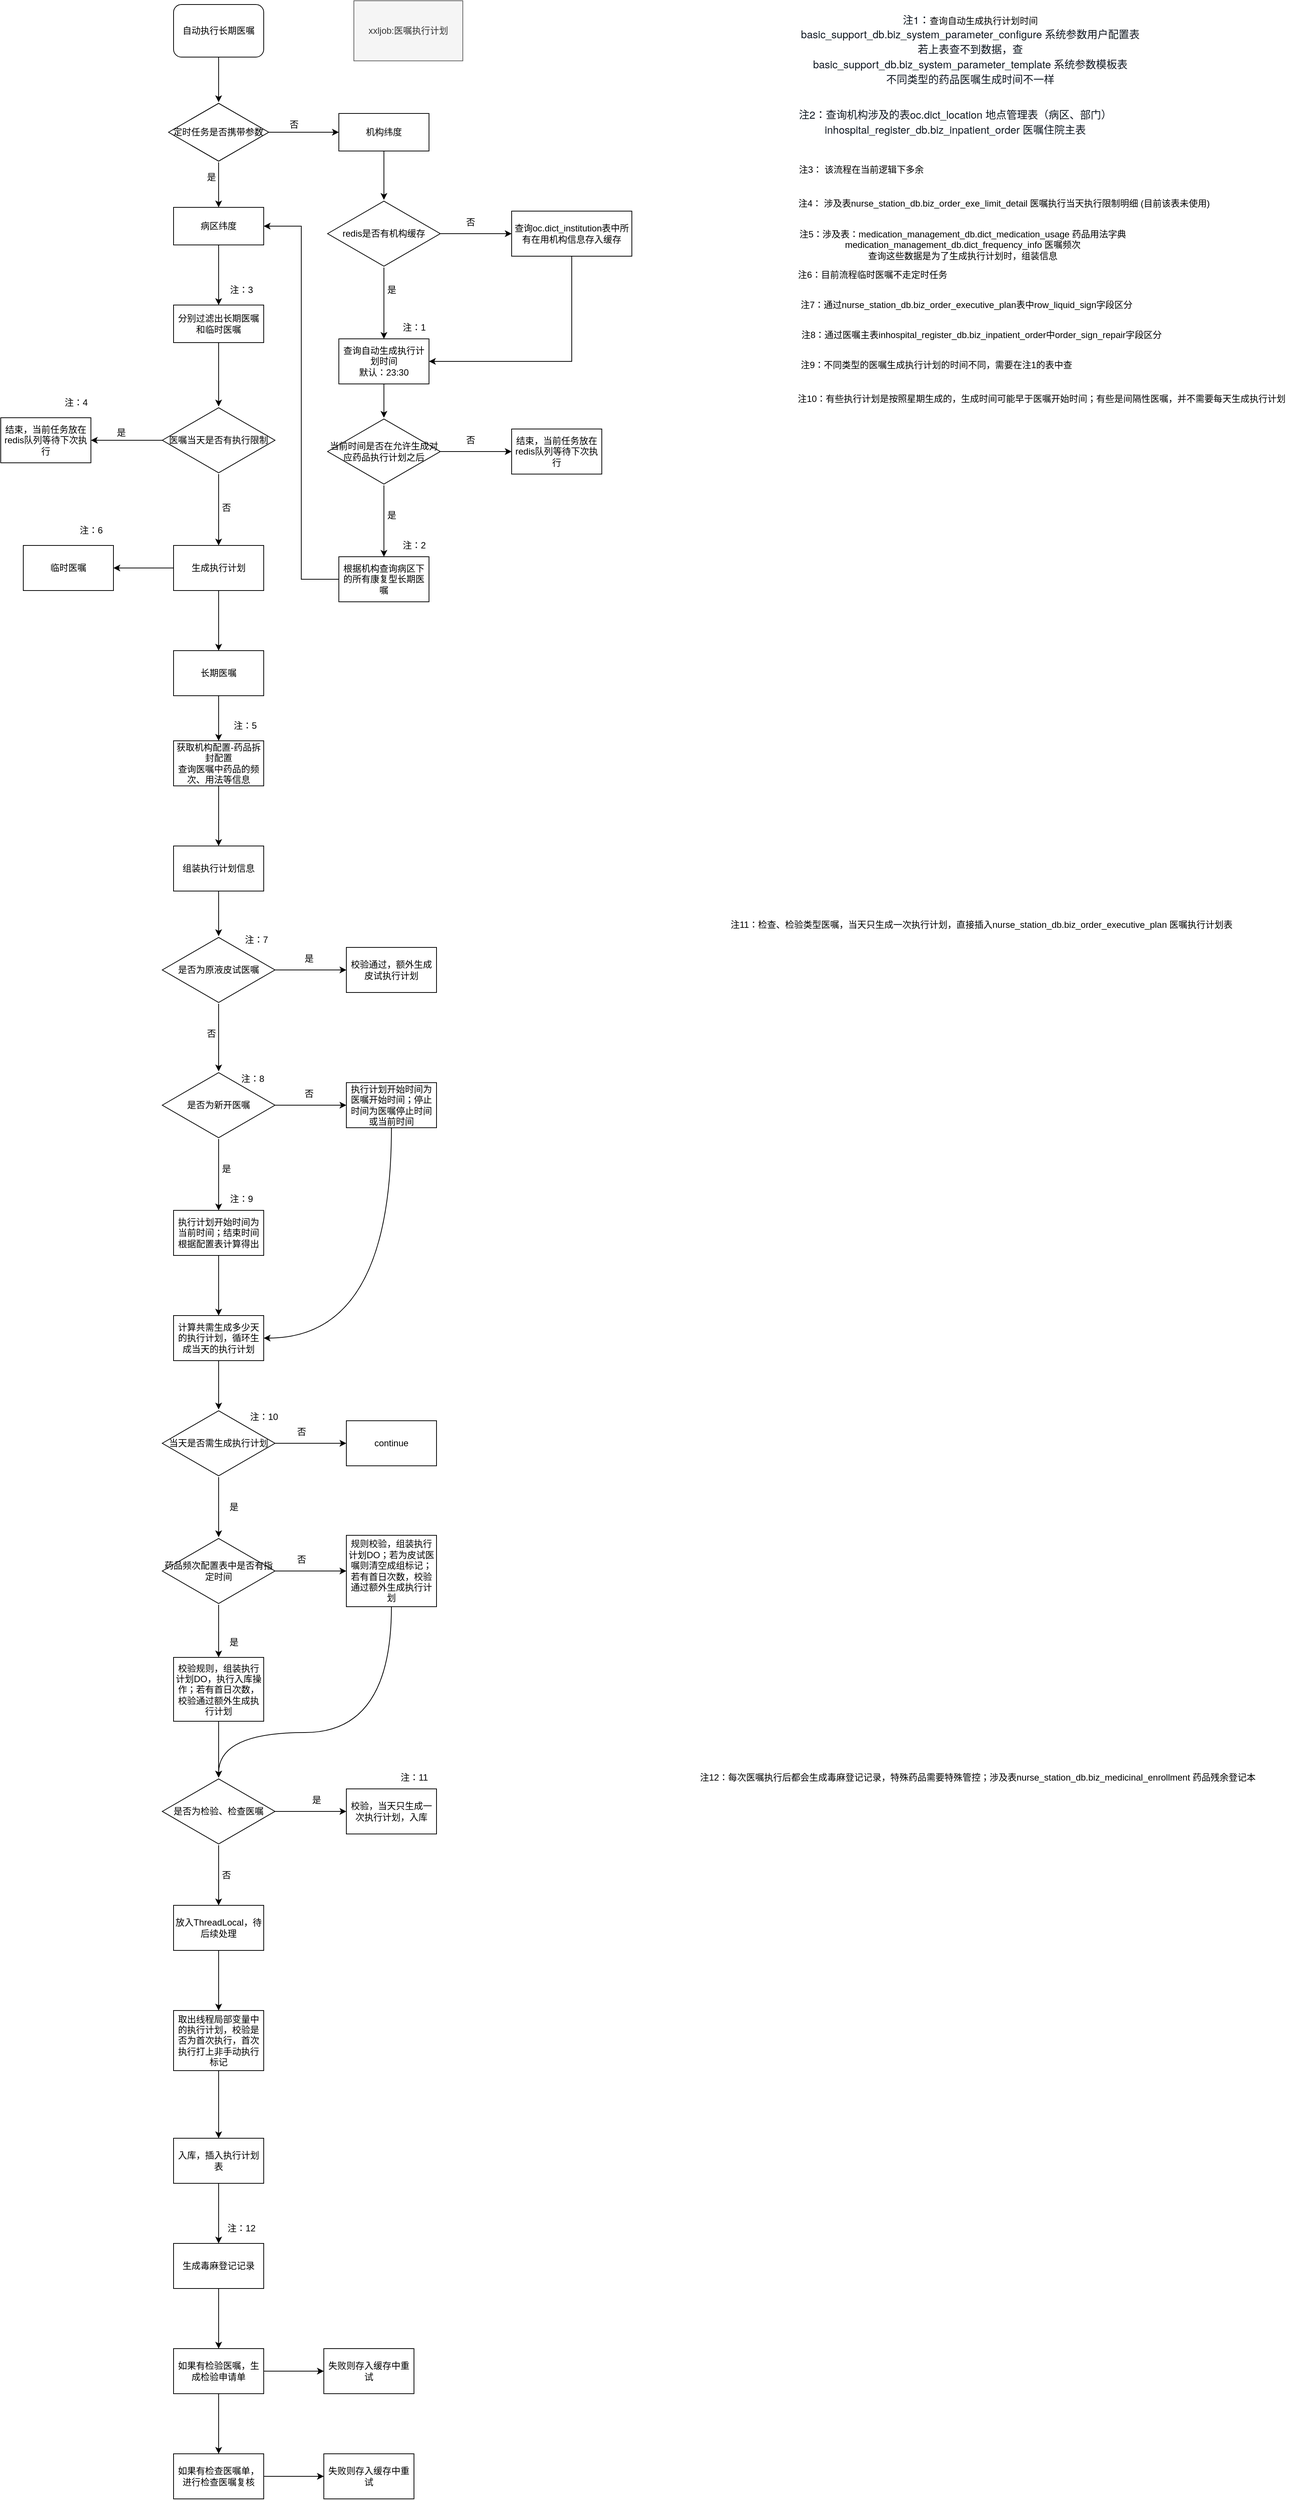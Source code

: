 <mxfile version="14.9.6" type="github">
  <diagram id="C5RBs43oDa-KdzZeNtuy" name="Page-1">
    <mxGraphModel dx="2893" dy="1185" grid="1" gridSize="10" guides="1" tooltips="1" connect="1" arrows="1" fold="1" page="1" pageScale="1" pageWidth="827" pageHeight="1169" math="0" shadow="0">
      <root>
        <mxCell id="WIyWlLk6GJQsqaUBKTNV-0" />
        <mxCell id="WIyWlLk6GJQsqaUBKTNV-1" parent="WIyWlLk6GJQsqaUBKTNV-0" />
        <mxCell id="XjWRssDStmMOObhruf7y-11" style="edgeStyle=orthogonalEdgeStyle;rounded=0;orthogonalLoop=1;jettySize=auto;html=1;exitX=0.5;exitY=1;exitDx=0;exitDy=0;" parent="WIyWlLk6GJQsqaUBKTNV-1" source="WIyWlLk6GJQsqaUBKTNV-3" target="XjWRssDStmMOObhruf7y-10" edge="1">
          <mxGeometry relative="1" as="geometry" />
        </mxCell>
        <mxCell id="WIyWlLk6GJQsqaUBKTNV-3" value="自动执行长期医嘱" style="rounded=1;whiteSpace=wrap;html=1;fontSize=12;glass=0;strokeWidth=1;shadow=0;" parent="WIyWlLk6GJQsqaUBKTNV-1" vertex="1">
          <mxGeometry x="160" y="50" width="120" height="70" as="geometry" />
        </mxCell>
        <mxCell id="XjWRssDStmMOObhruf7y-23" style="edgeStyle=orthogonalEdgeStyle;rounded=0;orthogonalLoop=1;jettySize=auto;html=1;" parent="WIyWlLk6GJQsqaUBKTNV-1" source="XjWRssDStmMOObhruf7y-3" target="XjWRssDStmMOObhruf7y-21" edge="1">
          <mxGeometry relative="1" as="geometry" />
        </mxCell>
        <mxCell id="XjWRssDStmMOObhruf7y-3" value="机构纬度" style="rounded=0;whiteSpace=wrap;html=1;" parent="WIyWlLk6GJQsqaUBKTNV-1" vertex="1">
          <mxGeometry x="380" y="195" width="120" height="50" as="geometry" />
        </mxCell>
        <mxCell id="XjWRssDStmMOObhruf7y-57" value="" style="edgeStyle=orthogonalEdgeStyle;rounded=0;orthogonalLoop=1;jettySize=auto;html=1;" parent="WIyWlLk6GJQsqaUBKTNV-1" source="XjWRssDStmMOObhruf7y-4" target="XjWRssDStmMOObhruf7y-56" edge="1">
          <mxGeometry relative="1" as="geometry" />
        </mxCell>
        <mxCell id="XjWRssDStmMOObhruf7y-4" value="病区纬度" style="rounded=0;whiteSpace=wrap;html=1;" parent="WIyWlLk6GJQsqaUBKTNV-1" vertex="1">
          <mxGeometry x="160" y="320" width="120" height="50" as="geometry" />
        </mxCell>
        <mxCell id="XjWRssDStmMOObhruf7y-17" style="edgeStyle=orthogonalEdgeStyle;rounded=0;orthogonalLoop=1;jettySize=auto;html=1;entryX=0;entryY=0.5;entryDx=0;entryDy=0;" parent="WIyWlLk6GJQsqaUBKTNV-1" source="XjWRssDStmMOObhruf7y-10" target="XjWRssDStmMOObhruf7y-3" edge="1">
          <mxGeometry relative="1" as="geometry" />
        </mxCell>
        <mxCell id="XjWRssDStmMOObhruf7y-19" style="edgeStyle=orthogonalEdgeStyle;rounded=0;orthogonalLoop=1;jettySize=auto;html=1;entryX=0.5;entryY=0;entryDx=0;entryDy=0;" parent="WIyWlLk6GJQsqaUBKTNV-1" source="XjWRssDStmMOObhruf7y-10" target="XjWRssDStmMOObhruf7y-4" edge="1">
          <mxGeometry relative="1" as="geometry" />
        </mxCell>
        <mxCell id="XjWRssDStmMOObhruf7y-10" value="定时任务是否携带参数" style="html=1;whiteSpace=wrap;aspect=fixed;shape=isoRectangle;" parent="WIyWlLk6GJQsqaUBKTNV-1" vertex="1">
          <mxGeometry x="153.33" y="180" width="133.34" height="80" as="geometry" />
        </mxCell>
        <mxCell id="XjWRssDStmMOObhruf7y-14" value="xxljob:医嘱执行计划" style="text;html=1;align=center;verticalAlign=middle;whiteSpace=wrap;rounded=0;fillColor=#f5f5f5;strokeColor=#666666;fontColor=#333333;" parent="WIyWlLk6GJQsqaUBKTNV-1" vertex="1">
          <mxGeometry x="400" y="45" width="145" height="80" as="geometry" />
        </mxCell>
        <mxCell id="XjWRssDStmMOObhruf7y-18" value="否" style="text;html=1;align=center;verticalAlign=middle;resizable=0;points=[];autosize=1;" parent="WIyWlLk6GJQsqaUBKTNV-1" vertex="1">
          <mxGeometry x="305" y="200" width="30" height="20" as="geometry" />
        </mxCell>
        <mxCell id="XjWRssDStmMOObhruf7y-25" value="" style="edgeStyle=orthogonalEdgeStyle;rounded=0;orthogonalLoop=1;jettySize=auto;html=1;" parent="WIyWlLk6GJQsqaUBKTNV-1" source="XjWRssDStmMOObhruf7y-21" target="XjWRssDStmMOObhruf7y-24" edge="1">
          <mxGeometry relative="1" as="geometry" />
        </mxCell>
        <mxCell id="XjWRssDStmMOObhruf7y-28" value="" style="edgeStyle=orthogonalEdgeStyle;rounded=0;orthogonalLoop=1;jettySize=auto;html=1;" parent="WIyWlLk6GJQsqaUBKTNV-1" source="XjWRssDStmMOObhruf7y-21" target="XjWRssDStmMOObhruf7y-27" edge="1">
          <mxGeometry relative="1" as="geometry" />
        </mxCell>
        <mxCell id="XjWRssDStmMOObhruf7y-21" value="redis是否有机构缓存" style="html=1;whiteSpace=wrap;aspect=fixed;shape=isoRectangle;" parent="WIyWlLk6GJQsqaUBKTNV-1" vertex="1">
          <mxGeometry x="365" y="310" width="150" height="90" as="geometry" />
        </mxCell>
        <mxCell id="XjWRssDStmMOObhruf7y-32" style="edgeStyle=orthogonalEdgeStyle;rounded=0;orthogonalLoop=1;jettySize=auto;html=1;entryX=1;entryY=0.5;entryDx=0;entryDy=0;" parent="WIyWlLk6GJQsqaUBKTNV-1" source="XjWRssDStmMOObhruf7y-24" target="XjWRssDStmMOObhruf7y-27" edge="1">
          <mxGeometry relative="1" as="geometry">
            <Array as="points">
              <mxPoint x="690" y="525" />
            </Array>
          </mxGeometry>
        </mxCell>
        <mxCell id="XjWRssDStmMOObhruf7y-24" value="查询oc.dict_institution表中所有在用机构信息存入缓存" style="whiteSpace=wrap;html=1;" parent="WIyWlLk6GJQsqaUBKTNV-1" vertex="1">
          <mxGeometry x="610" y="325" width="160" height="60" as="geometry" />
        </mxCell>
        <mxCell id="XjWRssDStmMOObhruf7y-26" value="否" style="text;html=1;align=center;verticalAlign=middle;resizable=0;points=[];autosize=1;" parent="WIyWlLk6GJQsqaUBKTNV-1" vertex="1">
          <mxGeometry x="540" y="330" width="30" height="20" as="geometry" />
        </mxCell>
        <mxCell id="XjWRssDStmMOObhruf7y-42" value="" style="edgeStyle=orthogonalEdgeStyle;rounded=0;orthogonalLoop=1;jettySize=auto;html=1;" parent="WIyWlLk6GJQsqaUBKTNV-1" source="XjWRssDStmMOObhruf7y-27" target="XjWRssDStmMOObhruf7y-41" edge="1">
          <mxGeometry relative="1" as="geometry" />
        </mxCell>
        <mxCell id="XjWRssDStmMOObhruf7y-27" value="查询自动生成执行计划时间&lt;br&gt;默认：23:30" style="whiteSpace=wrap;html=1;" parent="WIyWlLk6GJQsqaUBKTNV-1" vertex="1">
          <mxGeometry x="380" y="495" width="120" height="60" as="geometry" />
        </mxCell>
        <mxCell id="XjWRssDStmMOObhruf7y-29" value="是" style="text;html=1;align=center;verticalAlign=middle;resizable=0;points=[];autosize=1;" parent="WIyWlLk6GJQsqaUBKTNV-1" vertex="1">
          <mxGeometry x="435" y="420" width="30" height="20" as="geometry" />
        </mxCell>
        <mxCell id="XjWRssDStmMOObhruf7y-44" value="" style="edgeStyle=orthogonalEdgeStyle;rounded=0;orthogonalLoop=1;jettySize=auto;html=1;" parent="WIyWlLk6GJQsqaUBKTNV-1" source="XjWRssDStmMOObhruf7y-41" target="XjWRssDStmMOObhruf7y-43" edge="1">
          <mxGeometry relative="1" as="geometry" />
        </mxCell>
        <mxCell id="XjWRssDStmMOObhruf7y-47" value="" style="edgeStyle=orthogonalEdgeStyle;rounded=0;orthogonalLoop=1;jettySize=auto;html=1;" parent="WIyWlLk6GJQsqaUBKTNV-1" source="XjWRssDStmMOObhruf7y-41" target="XjWRssDStmMOObhruf7y-46" edge="1">
          <mxGeometry relative="1" as="geometry" />
        </mxCell>
        <mxCell id="XjWRssDStmMOObhruf7y-41" value="当前时间是否在允许生成对应药品执行计划之后" style="html=1;whiteSpace=wrap;aspect=fixed;shape=isoRectangle;" parent="WIyWlLk6GJQsqaUBKTNV-1" vertex="1">
          <mxGeometry x="365" y="600" width="150" height="90" as="geometry" />
        </mxCell>
        <mxCell id="XjWRssDStmMOObhruf7y-43" value="结束，当前任务放在redis队列等待下次执行" style="whiteSpace=wrap;html=1;" parent="WIyWlLk6GJQsqaUBKTNV-1" vertex="1">
          <mxGeometry x="610" y="615" width="120" height="60" as="geometry" />
        </mxCell>
        <mxCell id="XjWRssDStmMOObhruf7y-45" value="否" style="text;html=1;align=center;verticalAlign=middle;resizable=0;points=[];autosize=1;" parent="WIyWlLk6GJQsqaUBKTNV-1" vertex="1">
          <mxGeometry x="540" y="620" width="30" height="20" as="geometry" />
        </mxCell>
        <mxCell id="XjWRssDStmMOObhruf7y-49" style="edgeStyle=orthogonalEdgeStyle;rounded=0;orthogonalLoop=1;jettySize=auto;html=1;entryX=1;entryY=0.5;entryDx=0;entryDy=0;" parent="WIyWlLk6GJQsqaUBKTNV-1" source="XjWRssDStmMOObhruf7y-46" target="XjWRssDStmMOObhruf7y-4" edge="1">
          <mxGeometry relative="1" as="geometry">
            <mxPoint x="290" y="360" as="targetPoint" />
          </mxGeometry>
        </mxCell>
        <mxCell id="XjWRssDStmMOObhruf7y-46" value="根据机构查询病区下的所有康复型长期医嘱" style="whiteSpace=wrap;html=1;" parent="WIyWlLk6GJQsqaUBKTNV-1" vertex="1">
          <mxGeometry x="380" y="785" width="120" height="60" as="geometry" />
        </mxCell>
        <mxCell id="XjWRssDStmMOObhruf7y-48" value="是" style="text;html=1;align=center;verticalAlign=middle;resizable=0;points=[];autosize=1;" parent="WIyWlLk6GJQsqaUBKTNV-1" vertex="1">
          <mxGeometry x="435" y="720" width="30" height="20" as="geometry" />
        </mxCell>
        <mxCell id="XjWRssDStmMOObhruf7y-50" value="是" style="text;html=1;align=center;verticalAlign=middle;resizable=0;points=[];autosize=1;" parent="WIyWlLk6GJQsqaUBKTNV-1" vertex="1">
          <mxGeometry x="195" y="270" width="30" height="20" as="geometry" />
        </mxCell>
        <mxCell id="XjWRssDStmMOObhruf7y-52" value="&lt;p class=&quot;p1&quot; style=&quot;margin: 0px ; font-stretch: normal ; font-size: 14px ; line-height: normal ; font-family: &amp;#34;helvetica neue&amp;#34; ; color: rgb(15 , 23 , 33)&quot;&gt;&lt;/p&gt;&lt;font color=&quot;#0f1721&quot; face=&quot;helvetica neue&quot;&gt;&lt;span style=&quot;font-size: 14px&quot;&gt;注1：&lt;/span&gt;&lt;/font&gt;查询自动生成执行计划时间&lt;p class=&quot;p1&quot; style=&quot;margin: 0px ; font-stretch: normal ; font-size: 14px ; line-height: normal ; font-family: &amp;#34;helvetica neue&amp;#34; ; color: rgb(15 , 23 , 33)&quot;&gt;basic_support_db.biz_system_parameter_configure&amp;nbsp;&lt;span class=&quot;s1&quot; style=&quot;font-stretch: normal ; line-height: normal ; font-family: &amp;#34;pingfang sc&amp;#34;&quot;&gt;系统参数用户配置表&lt;/span&gt;&lt;/p&gt;&lt;p class=&quot;p2&quot; style=&quot;margin: 0px ; font-stretch: normal ; font-size: 14px ; line-height: normal ; font-family: &amp;#34;pingfang sc&amp;#34; ; color: rgb(15 , 23 , 33)&quot;&gt;若上表查不到数据，查&lt;/p&gt;&lt;p class=&quot;p1&quot; style=&quot;margin: 0px ; font-stretch: normal ; font-size: 14px ; line-height: normal ; font-family: &amp;#34;helvetica neue&amp;#34; ; color: rgb(15 , 23 , 33)&quot;&gt;basic_support_db.biz_system_parameter_template&amp;nbsp;&lt;span class=&quot;s1&quot; style=&quot;font-stretch: normal ; line-height: normal ; font-family: &amp;#34;pingfang sc&amp;#34;&quot;&gt;系统参数模板表&lt;/span&gt;&lt;/p&gt;&lt;p class=&quot;p1&quot; style=&quot;margin: 0px ; font-stretch: normal ; font-size: 14px ; line-height: normal ; font-family: &amp;#34;helvetica neue&amp;#34; ; color: rgb(15 , 23 , 33)&quot;&gt;&lt;span style=&quot;font-family: &amp;#34;pingfang sc&amp;#34;&quot;&gt;不同类型的药品医嘱生成时间不一样&lt;/span&gt;&lt;/p&gt;" style="text;html=1;align=center;verticalAlign=middle;resizable=0;points=[];autosize=1;" parent="WIyWlLk6GJQsqaUBKTNV-1" vertex="1">
          <mxGeometry x="985" y="60" width="470" height="100" as="geometry" />
        </mxCell>
        <mxCell id="XjWRssDStmMOObhruf7y-53" value="&lt;p class=&quot;p1&quot; style=&quot;margin: 0px ; font-stretch: normal ; font-size: 14px ; line-height: normal ; font-family: &amp;#34;helvetica neue&amp;#34; ; color: rgb(15 , 23 , 33)&quot;&gt;注2：查询机构涉及的表&lt;span&gt;oc.dict_location &lt;/span&gt;&lt;span class=&quot;s1&quot; style=&quot;font-stretch: normal ; line-height: normal ; font-family: &amp;#34;pingfang sc&amp;#34;&quot;&gt;地点管理表（病区、部门）&lt;/span&gt;&lt;/p&gt;&lt;p class=&quot;p1&quot; style=&quot;margin: 0px ; font-stretch: normal ; font-size: 14px ; line-height: normal ; font-family: &amp;#34;helvetica neue&amp;#34; ; color: rgb(15 , 23 , 33)&quot;&gt;inhospital_register_db.biz_inpatient_order &lt;span class=&quot;s1&quot; style=&quot;font-stretch: normal ; line-height: normal ; font-family: &amp;#34;pingfang sc&amp;#34;&quot;&gt;医嘱住院主表&lt;/span&gt;&lt;/p&gt;" style="text;html=1;align=center;verticalAlign=middle;resizable=0;points=[];autosize=1;" parent="WIyWlLk6GJQsqaUBKTNV-1" vertex="1">
          <mxGeometry x="985" y="180" width="430" height="50" as="geometry" />
        </mxCell>
        <mxCell id="XjWRssDStmMOObhruf7y-54" value="注：1" style="text;html=1;align=center;verticalAlign=middle;resizable=0;points=[];autosize=1;" parent="WIyWlLk6GJQsqaUBKTNV-1" vertex="1">
          <mxGeometry x="455" y="470" width="50" height="20" as="geometry" />
        </mxCell>
        <mxCell id="XjWRssDStmMOObhruf7y-55" value="注：2" style="text;html=1;align=center;verticalAlign=middle;resizable=0;points=[];autosize=1;" parent="WIyWlLk6GJQsqaUBKTNV-1" vertex="1">
          <mxGeometry x="455" y="760" width="50" height="20" as="geometry" />
        </mxCell>
        <mxCell id="XjWRssDStmMOObhruf7y-62" value="" style="edgeStyle=orthogonalEdgeStyle;rounded=0;orthogonalLoop=1;jettySize=auto;html=1;" parent="WIyWlLk6GJQsqaUBKTNV-1" source="XjWRssDStmMOObhruf7y-56" target="XjWRssDStmMOObhruf7y-60" edge="1">
          <mxGeometry relative="1" as="geometry" />
        </mxCell>
        <mxCell id="XjWRssDStmMOObhruf7y-56" value="分别过滤出长期医嘱和临时医嘱" style="rounded=0;whiteSpace=wrap;html=1;" parent="WIyWlLk6GJQsqaUBKTNV-1" vertex="1">
          <mxGeometry x="160" y="450" width="120" height="50" as="geometry" />
        </mxCell>
        <mxCell id="XjWRssDStmMOObhruf7y-58" value="注：3" style="text;html=1;align=center;verticalAlign=middle;resizable=0;points=[];autosize=1;" parent="WIyWlLk6GJQsqaUBKTNV-1" vertex="1">
          <mxGeometry x="225" y="420" width="50" height="20" as="geometry" />
        </mxCell>
        <mxCell id="XjWRssDStmMOObhruf7y-59" value="注3： 该流程在当前逻辑下多余" style="text;html=1;align=center;verticalAlign=middle;resizable=0;points=[];autosize=1;" parent="WIyWlLk6GJQsqaUBKTNV-1" vertex="1">
          <mxGeometry x="985" y="260" width="180" height="20" as="geometry" />
        </mxCell>
        <mxCell id="XjWRssDStmMOObhruf7y-64" value="" style="edgeStyle=orthogonalEdgeStyle;rounded=0;orthogonalLoop=1;jettySize=auto;html=1;" parent="WIyWlLk6GJQsqaUBKTNV-1" source="XjWRssDStmMOObhruf7y-60" target="XjWRssDStmMOObhruf7y-63" edge="1">
          <mxGeometry relative="1" as="geometry" />
        </mxCell>
        <mxCell id="XjWRssDStmMOObhruf7y-67" value="" style="edgeStyle=orthogonalEdgeStyle;rounded=0;orthogonalLoop=1;jettySize=auto;html=1;" parent="WIyWlLk6GJQsqaUBKTNV-1" source="XjWRssDStmMOObhruf7y-60" target="XjWRssDStmMOObhruf7y-66" edge="1">
          <mxGeometry relative="1" as="geometry" />
        </mxCell>
        <mxCell id="XjWRssDStmMOObhruf7y-60" value="医嘱当天是否有执行限制" style="html=1;whiteSpace=wrap;aspect=fixed;shape=isoRectangle;" parent="WIyWlLk6GJQsqaUBKTNV-1" vertex="1">
          <mxGeometry x="145" y="585" width="150" height="90" as="geometry" />
        </mxCell>
        <mxCell id="XjWRssDStmMOObhruf7y-63" value="结束，当前任务放在redis队列等待下次执行" style="whiteSpace=wrap;html=1;" parent="WIyWlLk6GJQsqaUBKTNV-1" vertex="1">
          <mxGeometry x="-70" y="600" width="120" height="60" as="geometry" />
        </mxCell>
        <mxCell id="XjWRssDStmMOObhruf7y-65" value="是" style="text;html=1;align=center;verticalAlign=middle;resizable=0;points=[];autosize=1;" parent="WIyWlLk6GJQsqaUBKTNV-1" vertex="1">
          <mxGeometry x="75" y="610" width="30" height="20" as="geometry" />
        </mxCell>
        <mxCell id="iz61aECx3yZmev5RQFaN-5" value="" style="edgeStyle=orthogonalEdgeStyle;rounded=0;orthogonalLoop=1;jettySize=auto;html=1;" edge="1" parent="WIyWlLk6GJQsqaUBKTNV-1" source="XjWRssDStmMOObhruf7y-66" target="iz61aECx3yZmev5RQFaN-4">
          <mxGeometry relative="1" as="geometry" />
        </mxCell>
        <mxCell id="iz61aECx3yZmev5RQFaN-8" value="" style="edgeStyle=orthogonalEdgeStyle;rounded=0;orthogonalLoop=1;jettySize=auto;html=1;" edge="1" parent="WIyWlLk6GJQsqaUBKTNV-1" source="XjWRssDStmMOObhruf7y-66" target="iz61aECx3yZmev5RQFaN-7">
          <mxGeometry relative="1" as="geometry" />
        </mxCell>
        <mxCell id="XjWRssDStmMOObhruf7y-66" value="生成执行计划" style="whiteSpace=wrap;html=1;" parent="WIyWlLk6GJQsqaUBKTNV-1" vertex="1">
          <mxGeometry x="160" y="770" width="120" height="60" as="geometry" />
        </mxCell>
        <mxCell id="XjWRssDStmMOObhruf7y-68" value="否" style="text;html=1;align=center;verticalAlign=middle;resizable=0;points=[];autosize=1;" parent="WIyWlLk6GJQsqaUBKTNV-1" vertex="1">
          <mxGeometry x="215" y="710" width="30" height="20" as="geometry" />
        </mxCell>
        <mxCell id="XjWRssDStmMOObhruf7y-69" value="注：4" style="text;html=1;align=center;verticalAlign=middle;resizable=0;points=[];autosize=1;" parent="WIyWlLk6GJQsqaUBKTNV-1" vertex="1">
          <mxGeometry x="5" y="570" width="50" height="20" as="geometry" />
        </mxCell>
        <mxCell id="XjWRssDStmMOObhruf7y-70" value="注4： 涉及表nurse_station_db.biz_order_exe_limit_detail 医嘱执行当天执行限制明细 (目前该表未使用)" style="text;html=1;align=center;verticalAlign=middle;resizable=0;points=[];autosize=1;" parent="WIyWlLk6GJQsqaUBKTNV-1" vertex="1">
          <mxGeometry x="985" y="305" width="560" height="20" as="geometry" />
        </mxCell>
        <mxCell id="iz61aECx3yZmev5RQFaN-13" value="" style="edgeStyle=orthogonalEdgeStyle;rounded=0;orthogonalLoop=1;jettySize=auto;html=1;" edge="1" parent="WIyWlLk6GJQsqaUBKTNV-1" source="iz61aECx3yZmev5RQFaN-0" target="iz61aECx3yZmev5RQFaN-12">
          <mxGeometry relative="1" as="geometry" />
        </mxCell>
        <mxCell id="iz61aECx3yZmev5RQFaN-0" value="获取机构配置-药品拆封配置&lt;br&gt;查询医嘱中药品的频次、用法等信息" style="whiteSpace=wrap;html=1;" vertex="1" parent="WIyWlLk6GJQsqaUBKTNV-1">
          <mxGeometry x="160" y="1030" width="120" height="60" as="geometry" />
        </mxCell>
        <mxCell id="iz61aECx3yZmev5RQFaN-2" value="注：5" style="text;html=1;align=center;verticalAlign=middle;resizable=0;points=[];autosize=1;strokeColor=none;" vertex="1" parent="WIyWlLk6GJQsqaUBKTNV-1">
          <mxGeometry x="230" y="1000" width="50" height="20" as="geometry" />
        </mxCell>
        <mxCell id="iz61aECx3yZmev5RQFaN-3" value="注5：涉及表：medication_management_db.dict_medication_usage 药品用法字典&lt;br&gt;medication_management_db.dict_frequency_info 医嘱频次&lt;br&gt;查询这些数据是为了生成执行计划时，组装信息" style="text;html=1;align=center;verticalAlign=middle;resizable=0;points=[];autosize=1;strokeColor=none;" vertex="1" parent="WIyWlLk6GJQsqaUBKTNV-1">
          <mxGeometry x="985" y="345" width="450" height="50" as="geometry" />
        </mxCell>
        <mxCell id="iz61aECx3yZmev5RQFaN-4" value="临时医嘱" style="whiteSpace=wrap;html=1;" vertex="1" parent="WIyWlLk6GJQsqaUBKTNV-1">
          <mxGeometry x="-40" y="770" width="120" height="60" as="geometry" />
        </mxCell>
        <mxCell id="iz61aECx3yZmev5RQFaN-9" value="" style="edgeStyle=orthogonalEdgeStyle;rounded=0;orthogonalLoop=1;jettySize=auto;html=1;" edge="1" parent="WIyWlLk6GJQsqaUBKTNV-1" source="iz61aECx3yZmev5RQFaN-7" target="iz61aECx3yZmev5RQFaN-0">
          <mxGeometry relative="1" as="geometry" />
        </mxCell>
        <mxCell id="iz61aECx3yZmev5RQFaN-7" value="长期医嘱" style="whiteSpace=wrap;html=1;" vertex="1" parent="WIyWlLk6GJQsqaUBKTNV-1">
          <mxGeometry x="160" y="910" width="120" height="60" as="geometry" />
        </mxCell>
        <mxCell id="iz61aECx3yZmev5RQFaN-10" value="注：6" style="text;html=1;align=center;verticalAlign=middle;resizable=0;points=[];autosize=1;strokeColor=none;" vertex="1" parent="WIyWlLk6GJQsqaUBKTNV-1">
          <mxGeometry x="25" y="740" width="50" height="20" as="geometry" />
        </mxCell>
        <mxCell id="iz61aECx3yZmev5RQFaN-11" value="注6：目前流程临时医嘱不走定时任务" style="text;html=1;align=center;verticalAlign=middle;resizable=0;points=[];autosize=1;strokeColor=none;" vertex="1" parent="WIyWlLk6GJQsqaUBKTNV-1">
          <mxGeometry x="985" y="400" width="210" height="20" as="geometry" />
        </mxCell>
        <mxCell id="iz61aECx3yZmev5RQFaN-19" value="" style="edgeStyle=orthogonalEdgeStyle;rounded=0;orthogonalLoop=1;jettySize=auto;html=1;" edge="1" parent="WIyWlLk6GJQsqaUBKTNV-1" source="iz61aECx3yZmev5RQFaN-12" target="iz61aECx3yZmev5RQFaN-18">
          <mxGeometry relative="1" as="geometry" />
        </mxCell>
        <mxCell id="iz61aECx3yZmev5RQFaN-12" value="组装执行计划信息" style="whiteSpace=wrap;html=1;" vertex="1" parent="WIyWlLk6GJQsqaUBKTNV-1">
          <mxGeometry x="160" y="1170" width="120" height="60" as="geometry" />
        </mxCell>
        <mxCell id="iz61aECx3yZmev5RQFaN-24" value="" style="edgeStyle=orthogonalEdgeStyle;rounded=0;orthogonalLoop=1;jettySize=auto;html=1;" edge="1" parent="WIyWlLk6GJQsqaUBKTNV-1" source="iz61aECx3yZmev5RQFaN-18" target="iz61aECx3yZmev5RQFaN-23">
          <mxGeometry relative="1" as="geometry" />
        </mxCell>
        <mxCell id="iz61aECx3yZmev5RQFaN-27" value="" style="edgeStyle=orthogonalEdgeStyle;rounded=0;orthogonalLoop=1;jettySize=auto;html=1;" edge="1" parent="WIyWlLk6GJQsqaUBKTNV-1" source="iz61aECx3yZmev5RQFaN-18" target="iz61aECx3yZmev5RQFaN-26">
          <mxGeometry relative="1" as="geometry" />
        </mxCell>
        <mxCell id="iz61aECx3yZmev5RQFaN-18" value="是否为原液皮试医嘱" style="html=1;whiteSpace=wrap;aspect=fixed;shape=isoRectangle;" vertex="1" parent="WIyWlLk6GJQsqaUBKTNV-1">
          <mxGeometry x="145" y="1290" width="150" height="90" as="geometry" />
        </mxCell>
        <mxCell id="iz61aECx3yZmev5RQFaN-22" value="否" style="text;html=1;align=center;verticalAlign=middle;resizable=0;points=[];autosize=1;strokeColor=none;" vertex="1" parent="WIyWlLk6GJQsqaUBKTNV-1">
          <mxGeometry x="195" y="1410" width="30" height="20" as="geometry" />
        </mxCell>
        <mxCell id="iz61aECx3yZmev5RQFaN-23" value="校验通过，额外生成皮试执行计划" style="whiteSpace=wrap;html=1;" vertex="1" parent="WIyWlLk6GJQsqaUBKTNV-1">
          <mxGeometry x="390" y="1305" width="120" height="60" as="geometry" />
        </mxCell>
        <mxCell id="iz61aECx3yZmev5RQFaN-25" value="是" style="text;html=1;align=center;verticalAlign=middle;resizable=0;points=[];autosize=1;strokeColor=none;" vertex="1" parent="WIyWlLk6GJQsqaUBKTNV-1">
          <mxGeometry x="325" y="1310" width="30" height="20" as="geometry" />
        </mxCell>
        <mxCell id="iz61aECx3yZmev5RQFaN-39" value="" style="edgeStyle=orthogonalEdgeStyle;rounded=0;orthogonalLoop=1;jettySize=auto;html=1;" edge="1" parent="WIyWlLk6GJQsqaUBKTNV-1" source="iz61aECx3yZmev5RQFaN-26" target="iz61aECx3yZmev5RQFaN-38">
          <mxGeometry relative="1" as="geometry" />
        </mxCell>
        <mxCell id="iz61aECx3yZmev5RQFaN-58" value="" style="edgeStyle=orthogonalEdgeStyle;rounded=0;orthogonalLoop=1;jettySize=auto;html=1;" edge="1" parent="WIyWlLk6GJQsqaUBKTNV-1" source="iz61aECx3yZmev5RQFaN-26" target="iz61aECx3yZmev5RQFaN-57">
          <mxGeometry relative="1" as="geometry" />
        </mxCell>
        <mxCell id="iz61aECx3yZmev5RQFaN-26" value="是否为新开医嘱" style="html=1;whiteSpace=wrap;aspect=fixed;shape=isoRectangle;" vertex="1" parent="WIyWlLk6GJQsqaUBKTNV-1">
          <mxGeometry x="145" y="1470" width="150" height="90" as="geometry" />
        </mxCell>
        <mxCell id="iz61aECx3yZmev5RQFaN-34" value="注：7" style="text;html=1;align=center;verticalAlign=middle;resizable=0;points=[];autosize=1;strokeColor=none;" vertex="1" parent="WIyWlLk6GJQsqaUBKTNV-1">
          <mxGeometry x="245" y="1285" width="50" height="20" as="geometry" />
        </mxCell>
        <mxCell id="iz61aECx3yZmev5RQFaN-35" value="注8：通过医嘱主表inhospital_register_db.biz_inpatient_order中order_sign_repair字段区分" style="text;html=1;align=center;verticalAlign=middle;resizable=0;points=[];autosize=1;strokeColor=none;" vertex="1" parent="WIyWlLk6GJQsqaUBKTNV-1">
          <mxGeometry x="985" y="480" width="500" height="20" as="geometry" />
        </mxCell>
        <mxCell id="iz61aECx3yZmev5RQFaN-36" value="注：8" style="text;html=1;align=center;verticalAlign=middle;resizable=0;points=[];autosize=1;strokeColor=none;" vertex="1" parent="WIyWlLk6GJQsqaUBKTNV-1">
          <mxGeometry x="240" y="1470" width="50" height="20" as="geometry" />
        </mxCell>
        <mxCell id="iz61aECx3yZmev5RQFaN-37" value="注7：通过nurse_station_db.biz_order_executive_plan表中row_liquid_sign字段区分" style="text;html=1;align=center;verticalAlign=middle;resizable=0;points=[];autosize=1;strokeColor=none;" vertex="1" parent="WIyWlLk6GJQsqaUBKTNV-1">
          <mxGeometry x="985" y="440" width="460" height="20" as="geometry" />
        </mxCell>
        <mxCell id="iz61aECx3yZmev5RQFaN-61" value="" style="edgeStyle=orthogonalEdgeStyle;rounded=0;orthogonalLoop=1;jettySize=auto;html=1;" edge="1" parent="WIyWlLk6GJQsqaUBKTNV-1" source="iz61aECx3yZmev5RQFaN-38" target="iz61aECx3yZmev5RQFaN-60">
          <mxGeometry relative="1" as="geometry" />
        </mxCell>
        <mxCell id="iz61aECx3yZmev5RQFaN-38" value="执行计划开始时间为当前时间；结束时间根据配置表计算得出" style="whiteSpace=wrap;html=1;" vertex="1" parent="WIyWlLk6GJQsqaUBKTNV-1">
          <mxGeometry x="160" y="1655" width="120" height="60" as="geometry" />
        </mxCell>
        <mxCell id="iz61aECx3yZmev5RQFaN-40" value="是" style="text;html=1;align=center;verticalAlign=middle;resizable=0;points=[];autosize=1;strokeColor=none;" vertex="1" parent="WIyWlLk6GJQsqaUBKTNV-1">
          <mxGeometry x="215" y="1590" width="30" height="20" as="geometry" />
        </mxCell>
        <mxCell id="iz61aECx3yZmev5RQFaN-41" value="注：9" style="text;html=1;align=center;verticalAlign=middle;resizable=0;points=[];autosize=1;strokeColor=none;" vertex="1" parent="WIyWlLk6GJQsqaUBKTNV-1">
          <mxGeometry x="225" y="1630" width="50" height="20" as="geometry" />
        </mxCell>
        <mxCell id="iz61aECx3yZmev5RQFaN-42" value="注9：不同类型的医嘱生成执行计划的时间不同，需要在注1的表中查" style="text;html=1;align=center;verticalAlign=middle;resizable=0;points=[];autosize=1;strokeColor=none;" vertex="1" parent="WIyWlLk6GJQsqaUBKTNV-1">
          <mxGeometry x="985" y="520" width="380" height="20" as="geometry" />
        </mxCell>
        <mxCell id="iz61aECx3yZmev5RQFaN-108" style="edgeStyle=orthogonalEdgeStyle;curved=1;rounded=0;orthogonalLoop=1;jettySize=auto;html=1;entryX=1;entryY=0.5;entryDx=0;entryDy=0;" edge="1" parent="WIyWlLk6GJQsqaUBKTNV-1" source="iz61aECx3yZmev5RQFaN-57" target="iz61aECx3yZmev5RQFaN-60">
          <mxGeometry relative="1" as="geometry">
            <Array as="points">
              <mxPoint x="450" y="1825" />
            </Array>
          </mxGeometry>
        </mxCell>
        <mxCell id="iz61aECx3yZmev5RQFaN-57" value="&lt;span&gt;执行计划开始时间为医嘱开始时间；停止时间为医嘱停止时间或当前时间&lt;/span&gt;" style="whiteSpace=wrap;html=1;" vertex="1" parent="WIyWlLk6GJQsqaUBKTNV-1">
          <mxGeometry x="390" y="1485" width="120" height="60" as="geometry" />
        </mxCell>
        <mxCell id="iz61aECx3yZmev5RQFaN-59" value="否" style="text;html=1;align=center;verticalAlign=middle;resizable=0;points=[];autosize=1;strokeColor=none;" vertex="1" parent="WIyWlLk6GJQsqaUBKTNV-1">
          <mxGeometry x="325" y="1490" width="30" height="20" as="geometry" />
        </mxCell>
        <mxCell id="iz61aECx3yZmev5RQFaN-64" value="" style="edgeStyle=orthogonalEdgeStyle;rounded=0;orthogonalLoop=1;jettySize=auto;html=1;" edge="1" parent="WIyWlLk6GJQsqaUBKTNV-1" source="iz61aECx3yZmev5RQFaN-60" target="iz61aECx3yZmev5RQFaN-63">
          <mxGeometry relative="1" as="geometry" />
        </mxCell>
        <mxCell id="iz61aECx3yZmev5RQFaN-60" value="计算共需生成多少天的执行计划，循环生成当天的执行计划" style="whiteSpace=wrap;html=1;" vertex="1" parent="WIyWlLk6GJQsqaUBKTNV-1">
          <mxGeometry x="160" y="1795" width="120" height="60" as="geometry" />
        </mxCell>
        <mxCell id="iz61aECx3yZmev5RQFaN-68" value="" style="edgeStyle=orthogonalEdgeStyle;rounded=0;orthogonalLoop=1;jettySize=auto;html=1;" edge="1" parent="WIyWlLk6GJQsqaUBKTNV-1" source="iz61aECx3yZmev5RQFaN-63" target="iz61aECx3yZmev5RQFaN-67">
          <mxGeometry relative="1" as="geometry" />
        </mxCell>
        <mxCell id="iz61aECx3yZmev5RQFaN-89" value="" style="edgeStyle=orthogonalEdgeStyle;rounded=0;orthogonalLoop=1;jettySize=auto;html=1;" edge="1" parent="WIyWlLk6GJQsqaUBKTNV-1" source="iz61aECx3yZmev5RQFaN-63" target="iz61aECx3yZmev5RQFaN-88">
          <mxGeometry relative="1" as="geometry" />
        </mxCell>
        <mxCell id="iz61aECx3yZmev5RQFaN-63" value="当天是否需生成执行计划" style="html=1;whiteSpace=wrap;aspect=fixed;shape=isoRectangle;" vertex="1" parent="WIyWlLk6GJQsqaUBKTNV-1">
          <mxGeometry x="145" y="1920" width="150" height="90" as="geometry" />
        </mxCell>
        <mxCell id="iz61aECx3yZmev5RQFaN-65" value="注：10" style="text;html=1;align=center;verticalAlign=middle;resizable=0;points=[];autosize=1;strokeColor=none;" vertex="1" parent="WIyWlLk6GJQsqaUBKTNV-1">
          <mxGeometry x="255" y="1920" width="50" height="20" as="geometry" />
        </mxCell>
        <mxCell id="iz61aECx3yZmev5RQFaN-66" value="注10：有些执行计划是按照星期生成的，生成时间可能早于医嘱开始时间；有些是间隔性医嘱，并不需要每天生成执行计划" style="text;html=1;align=center;verticalAlign=middle;resizable=0;points=[];autosize=1;strokeColor=none;" vertex="1" parent="WIyWlLk6GJQsqaUBKTNV-1">
          <mxGeometry x="985" y="565" width="660" height="20" as="geometry" />
        </mxCell>
        <mxCell id="iz61aECx3yZmev5RQFaN-67" value="continue" style="whiteSpace=wrap;html=1;" vertex="1" parent="WIyWlLk6GJQsqaUBKTNV-1">
          <mxGeometry x="390" y="1935" width="120" height="60" as="geometry" />
        </mxCell>
        <mxCell id="iz61aECx3yZmev5RQFaN-69" value="否" style="text;html=1;align=center;verticalAlign=middle;resizable=0;points=[];autosize=1;strokeColor=none;" vertex="1" parent="WIyWlLk6GJQsqaUBKTNV-1">
          <mxGeometry x="315" y="1940" width="30" height="20" as="geometry" />
        </mxCell>
        <mxCell id="iz61aECx3yZmev5RQFaN-79" value="" style="edgeStyle=orthogonalEdgeStyle;rounded=0;orthogonalLoop=1;jettySize=auto;html=1;" edge="1" parent="WIyWlLk6GJQsqaUBKTNV-1" source="iz61aECx3yZmev5RQFaN-73" target="iz61aECx3yZmev5RQFaN-78">
          <mxGeometry relative="1" as="geometry" />
        </mxCell>
        <mxCell id="iz61aECx3yZmev5RQFaN-82" value="" style="edgeStyle=orthogonalEdgeStyle;rounded=0;orthogonalLoop=1;jettySize=auto;html=1;" edge="1" parent="WIyWlLk6GJQsqaUBKTNV-1" source="iz61aECx3yZmev5RQFaN-73" target="iz61aECx3yZmev5RQFaN-81">
          <mxGeometry relative="1" as="geometry" />
        </mxCell>
        <mxCell id="iz61aECx3yZmev5RQFaN-73" value="是否为检验、检查医嘱" style="html=1;whiteSpace=wrap;aspect=fixed;shape=isoRectangle;" vertex="1" parent="WIyWlLk6GJQsqaUBKTNV-1">
          <mxGeometry x="145" y="2410" width="150" height="90" as="geometry" />
        </mxCell>
        <mxCell id="iz61aECx3yZmev5RQFaN-78" value="校验，当天只生成一次执行计划，入库" style="whiteSpace=wrap;html=1;" vertex="1" parent="WIyWlLk6GJQsqaUBKTNV-1">
          <mxGeometry x="390" y="2425" width="120" height="60" as="geometry" />
        </mxCell>
        <mxCell id="iz61aECx3yZmev5RQFaN-80" value="是" style="text;html=1;align=center;verticalAlign=middle;resizable=0;points=[];autosize=1;strokeColor=none;" vertex="1" parent="WIyWlLk6GJQsqaUBKTNV-1">
          <mxGeometry x="225" y="2220" width="30" height="20" as="geometry" />
        </mxCell>
        <mxCell id="iz61aECx3yZmev5RQFaN-111" value="" style="edgeStyle=orthogonalEdgeStyle;curved=1;rounded=0;orthogonalLoop=1;jettySize=auto;html=1;" edge="1" parent="WIyWlLk6GJQsqaUBKTNV-1" source="iz61aECx3yZmev5RQFaN-81" target="iz61aECx3yZmev5RQFaN-110">
          <mxGeometry relative="1" as="geometry" />
        </mxCell>
        <mxCell id="iz61aECx3yZmev5RQFaN-81" value="放入ThreadLocal，待后续处理" style="whiteSpace=wrap;html=1;" vertex="1" parent="WIyWlLk6GJQsqaUBKTNV-1">
          <mxGeometry x="160" y="2580" width="120" height="60" as="geometry" />
        </mxCell>
        <mxCell id="iz61aECx3yZmev5RQFaN-85" value="注：11" style="text;html=1;align=center;verticalAlign=middle;resizable=0;points=[];autosize=1;strokeColor=none;" vertex="1" parent="WIyWlLk6GJQsqaUBKTNV-1">
          <mxGeometry x="455" y="2400" width="50" height="20" as="geometry" />
        </mxCell>
        <mxCell id="iz61aECx3yZmev5RQFaN-86" value="注11：检查、检验类型医嘱，当天只生成一次执行计划，直接插入nurse_station_db.biz_order_executive_plan 医嘱执行计划表" style="text;html=1;align=center;verticalAlign=middle;resizable=0;points=[];autosize=1;strokeColor=none;" vertex="1" parent="WIyWlLk6GJQsqaUBKTNV-1">
          <mxGeometry x="895" y="1265" width="680" height="20" as="geometry" />
        </mxCell>
        <mxCell id="iz61aECx3yZmev5RQFaN-94" value="" style="edgeStyle=orthogonalEdgeStyle;rounded=0;orthogonalLoop=1;jettySize=auto;html=1;" edge="1" parent="WIyWlLk6GJQsqaUBKTNV-1" source="iz61aECx3yZmev5RQFaN-88" target="iz61aECx3yZmev5RQFaN-93">
          <mxGeometry relative="1" as="geometry" />
        </mxCell>
        <mxCell id="iz61aECx3yZmev5RQFaN-98" value="" style="edgeStyle=orthogonalEdgeStyle;rounded=0;orthogonalLoop=1;jettySize=auto;html=1;" edge="1" parent="WIyWlLk6GJQsqaUBKTNV-1" source="iz61aECx3yZmev5RQFaN-88" target="iz61aECx3yZmev5RQFaN-97">
          <mxGeometry relative="1" as="geometry" />
        </mxCell>
        <mxCell id="iz61aECx3yZmev5RQFaN-88" value="药品频次配置表中是否有指定时间" style="html=1;whiteSpace=wrap;aspect=fixed;shape=isoRectangle;" vertex="1" parent="WIyWlLk6GJQsqaUBKTNV-1">
          <mxGeometry x="145" y="2090" width="150" height="90" as="geometry" />
        </mxCell>
        <mxCell id="iz61aECx3yZmev5RQFaN-92" value="是" style="text;html=1;align=center;verticalAlign=middle;resizable=0;points=[];autosize=1;strokeColor=none;" vertex="1" parent="WIyWlLk6GJQsqaUBKTNV-1">
          <mxGeometry x="225" y="2040" width="30" height="20" as="geometry" />
        </mxCell>
        <mxCell id="iz61aECx3yZmev5RQFaN-109" style="edgeStyle=orthogonalEdgeStyle;curved=1;rounded=0;orthogonalLoop=1;jettySize=auto;html=1;" edge="1" parent="WIyWlLk6GJQsqaUBKTNV-1" source="iz61aECx3yZmev5RQFaN-93" target="iz61aECx3yZmev5RQFaN-73">
          <mxGeometry relative="1" as="geometry">
            <Array as="points">
              <mxPoint x="450" y="2350" />
              <mxPoint x="220" y="2350" />
            </Array>
          </mxGeometry>
        </mxCell>
        <mxCell id="iz61aECx3yZmev5RQFaN-93" value="规则校验，组装执行计划DO；若为皮试医嘱则清空成组标记；若有首日次数，校验通过额外生成执行计划" style="whiteSpace=wrap;html=1;" vertex="1" parent="WIyWlLk6GJQsqaUBKTNV-1">
          <mxGeometry x="390" y="2087.5" width="120" height="95" as="geometry" />
        </mxCell>
        <mxCell id="iz61aECx3yZmev5RQFaN-95" value="否" style="text;html=1;align=center;verticalAlign=middle;resizable=0;points=[];autosize=1;strokeColor=none;" vertex="1" parent="WIyWlLk6GJQsqaUBKTNV-1">
          <mxGeometry x="315" y="2110" width="30" height="20" as="geometry" />
        </mxCell>
        <mxCell id="iz61aECx3yZmev5RQFaN-99" value="" style="edgeStyle=orthogonalEdgeStyle;rounded=0;orthogonalLoop=1;jettySize=auto;html=1;" edge="1" parent="WIyWlLk6GJQsqaUBKTNV-1" source="iz61aECx3yZmev5RQFaN-97" target="iz61aECx3yZmev5RQFaN-73">
          <mxGeometry relative="1" as="geometry" />
        </mxCell>
        <mxCell id="iz61aECx3yZmev5RQFaN-97" value="校验规则，组装执行计划DO，执行入库操作；若有首日次数，校验通过额外生成执行计划" style="whiteSpace=wrap;html=1;" vertex="1" parent="WIyWlLk6GJQsqaUBKTNV-1">
          <mxGeometry x="160" y="2250" width="120" height="85" as="geometry" />
        </mxCell>
        <mxCell id="iz61aECx3yZmev5RQFaN-100" value="是" style="text;html=1;align=center;verticalAlign=middle;resizable=0;points=[];autosize=1;strokeColor=none;" vertex="1" parent="WIyWlLk6GJQsqaUBKTNV-1">
          <mxGeometry x="335" y="2430" width="30" height="20" as="geometry" />
        </mxCell>
        <mxCell id="iz61aECx3yZmev5RQFaN-101" value="否" style="text;html=1;align=center;verticalAlign=middle;resizable=0;points=[];autosize=1;strokeColor=none;" vertex="1" parent="WIyWlLk6GJQsqaUBKTNV-1">
          <mxGeometry x="215" y="2530" width="30" height="20" as="geometry" />
        </mxCell>
        <mxCell id="iz61aECx3yZmev5RQFaN-115" value="" style="edgeStyle=orthogonalEdgeStyle;curved=1;rounded=0;orthogonalLoop=1;jettySize=auto;html=1;" edge="1" parent="WIyWlLk6GJQsqaUBKTNV-1" source="iz61aECx3yZmev5RQFaN-110" target="iz61aECx3yZmev5RQFaN-114">
          <mxGeometry relative="1" as="geometry" />
        </mxCell>
        <mxCell id="iz61aECx3yZmev5RQFaN-110" value="取出线程局部变量中的执行计划，校验是否为首次执行，首次执行打上非手动执行标记" style="whiteSpace=wrap;html=1;" vertex="1" parent="WIyWlLk6GJQsqaUBKTNV-1">
          <mxGeometry x="160" y="2720" width="120" height="80" as="geometry" />
        </mxCell>
        <mxCell id="iz61aECx3yZmev5RQFaN-117" value="" style="edgeStyle=orthogonalEdgeStyle;curved=1;rounded=0;orthogonalLoop=1;jettySize=auto;html=1;" edge="1" parent="WIyWlLk6GJQsqaUBKTNV-1" source="iz61aECx3yZmev5RQFaN-114" target="iz61aECx3yZmev5RQFaN-116">
          <mxGeometry relative="1" as="geometry" />
        </mxCell>
        <mxCell id="iz61aECx3yZmev5RQFaN-114" value="入库，插入执行计划表" style="whiteSpace=wrap;html=1;" vertex="1" parent="WIyWlLk6GJQsqaUBKTNV-1">
          <mxGeometry x="160" y="2890" width="120" height="60" as="geometry" />
        </mxCell>
        <mxCell id="iz61aECx3yZmev5RQFaN-119" value="" style="edgeStyle=orthogonalEdgeStyle;curved=1;rounded=0;orthogonalLoop=1;jettySize=auto;html=1;" edge="1" parent="WIyWlLk6GJQsqaUBKTNV-1" source="iz61aECx3yZmev5RQFaN-116" target="iz61aECx3yZmev5RQFaN-118">
          <mxGeometry relative="1" as="geometry" />
        </mxCell>
        <mxCell id="iz61aECx3yZmev5RQFaN-116" value="生成毒麻登记记录" style="whiteSpace=wrap;html=1;" vertex="1" parent="WIyWlLk6GJQsqaUBKTNV-1">
          <mxGeometry x="160" y="3030" width="120" height="60" as="geometry" />
        </mxCell>
        <mxCell id="iz61aECx3yZmev5RQFaN-125" value="" style="edgeStyle=orthogonalEdgeStyle;curved=1;rounded=0;orthogonalLoop=1;jettySize=auto;html=1;" edge="1" parent="WIyWlLk6GJQsqaUBKTNV-1" source="iz61aECx3yZmev5RQFaN-118" target="iz61aECx3yZmev5RQFaN-124">
          <mxGeometry relative="1" as="geometry" />
        </mxCell>
        <mxCell id="iz61aECx3yZmev5RQFaN-129" value="" style="edgeStyle=orthogonalEdgeStyle;curved=1;rounded=0;orthogonalLoop=1;jettySize=auto;html=1;" edge="1" parent="WIyWlLk6GJQsqaUBKTNV-1" source="iz61aECx3yZmev5RQFaN-118" target="iz61aECx3yZmev5RQFaN-128">
          <mxGeometry relative="1" as="geometry" />
        </mxCell>
        <mxCell id="iz61aECx3yZmev5RQFaN-118" value="如果有检验医嘱，生成检验申请单" style="whiteSpace=wrap;html=1;" vertex="1" parent="WIyWlLk6GJQsqaUBKTNV-1">
          <mxGeometry x="160" y="3170" width="120" height="60" as="geometry" />
        </mxCell>
        <mxCell id="iz61aECx3yZmev5RQFaN-120" value="注：12" style="text;html=1;align=center;verticalAlign=middle;resizable=0;points=[];autosize=1;strokeColor=none;" vertex="1" parent="WIyWlLk6GJQsqaUBKTNV-1">
          <mxGeometry x="225" y="3000" width="50" height="20" as="geometry" />
        </mxCell>
        <mxCell id="iz61aECx3yZmev5RQFaN-121" value="注12：每次医嘱执行后都会生成毒麻登记记录，特殊药品需要特殊管控；涉及表nurse_station_db.biz_medicinal_enrollment 药品残余登记本" style="text;html=1;align=center;verticalAlign=middle;resizable=0;points=[];autosize=1;strokeColor=none;" vertex="1" parent="WIyWlLk6GJQsqaUBKTNV-1">
          <mxGeometry x="850" y="2400" width="760" height="20" as="geometry" />
        </mxCell>
        <mxCell id="iz61aECx3yZmev5RQFaN-131" value="" style="edgeStyle=orthogonalEdgeStyle;curved=1;rounded=0;orthogonalLoop=1;jettySize=auto;html=1;" edge="1" parent="WIyWlLk6GJQsqaUBKTNV-1" source="iz61aECx3yZmev5RQFaN-124" target="iz61aECx3yZmev5RQFaN-130">
          <mxGeometry relative="1" as="geometry" />
        </mxCell>
        <mxCell id="iz61aECx3yZmev5RQFaN-124" value="如果有检查医嘱单，进行检查医嘱复核" style="whiteSpace=wrap;html=1;" vertex="1" parent="WIyWlLk6GJQsqaUBKTNV-1">
          <mxGeometry x="160" y="3310" width="120" height="60" as="geometry" />
        </mxCell>
        <mxCell id="iz61aECx3yZmev5RQFaN-128" value="失败则存入缓存中重试" style="whiteSpace=wrap;html=1;" vertex="1" parent="WIyWlLk6GJQsqaUBKTNV-1">
          <mxGeometry x="360" y="3170" width="120" height="60" as="geometry" />
        </mxCell>
        <mxCell id="iz61aECx3yZmev5RQFaN-130" value="失败则存入缓存中重试" style="whiteSpace=wrap;html=1;" vertex="1" parent="WIyWlLk6GJQsqaUBKTNV-1">
          <mxGeometry x="360" y="3310" width="120" height="60" as="geometry" />
        </mxCell>
      </root>
    </mxGraphModel>
  </diagram>
</mxfile>
